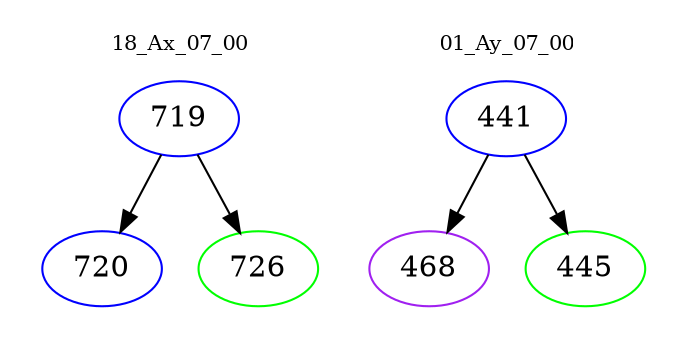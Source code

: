 digraph{
subgraph cluster_0 {
color = white
label = "18_Ax_07_00";
fontsize=10;
T0_719 [label="719", color="blue"]
T0_719 -> T0_720 [color="black"]
T0_720 [label="720", color="blue"]
T0_719 -> T0_726 [color="black"]
T0_726 [label="726", color="green"]
}
subgraph cluster_1 {
color = white
label = "01_Ay_07_00";
fontsize=10;
T1_441 [label="441", color="blue"]
T1_441 -> T1_468 [color="black"]
T1_468 [label="468", color="purple"]
T1_441 -> T1_445 [color="black"]
T1_445 [label="445", color="green"]
}
}
